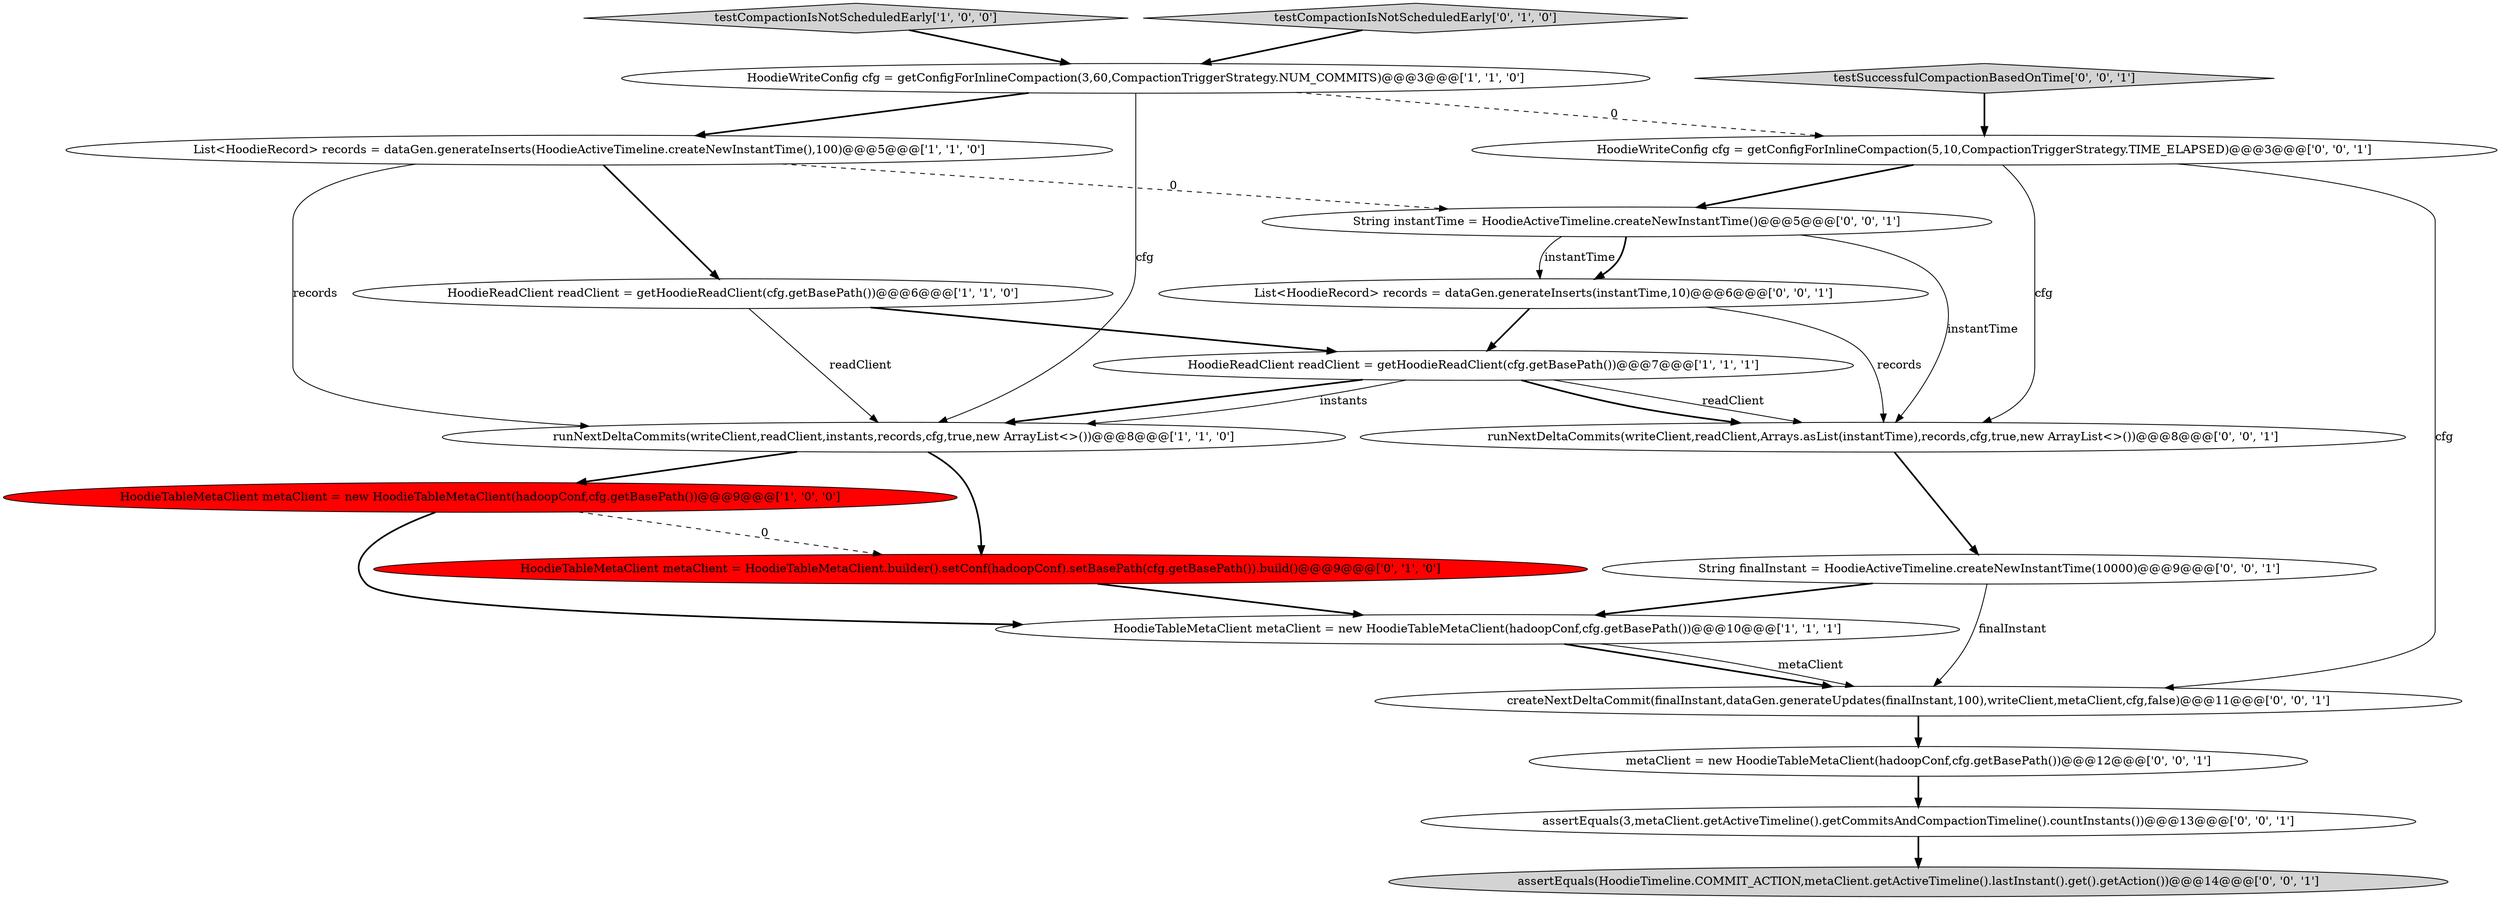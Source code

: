 digraph {
19 [style = filled, label = "assertEquals(HoodieTimeline.COMMIT_ACTION,metaClient.getActiveTimeline().lastInstant().get().getAction())@@@14@@@['0', '0', '1']", fillcolor = lightgray, shape = ellipse image = "AAA0AAABBB3BBB"];
8 [style = filled, label = "HoodieTableMetaClient metaClient = HoodieTableMetaClient.builder().setConf(hadoopConf).setBasePath(cfg.getBasePath()).build()@@@9@@@['0', '1', '0']", fillcolor = red, shape = ellipse image = "AAA1AAABBB2BBB"];
4 [style = filled, label = "HoodieTableMetaClient metaClient = new HoodieTableMetaClient(hadoopConf,cfg.getBasePath())@@@10@@@['1', '1', '1']", fillcolor = white, shape = ellipse image = "AAA0AAABBB1BBB"];
12 [style = filled, label = "runNextDeltaCommits(writeClient,readClient,Arrays.asList(instantTime),records,cfg,true,new ArrayList<>())@@@8@@@['0', '0', '1']", fillcolor = white, shape = ellipse image = "AAA0AAABBB3BBB"];
13 [style = filled, label = "testSuccessfulCompactionBasedOnTime['0', '0', '1']", fillcolor = lightgray, shape = diamond image = "AAA0AAABBB3BBB"];
14 [style = filled, label = "createNextDeltaCommit(finalInstant,dataGen.generateUpdates(finalInstant,100),writeClient,metaClient,cfg,false)@@@11@@@['0', '0', '1']", fillcolor = white, shape = ellipse image = "AAA0AAABBB3BBB"];
7 [style = filled, label = "HoodieReadClient readClient = getHoodieReadClient(cfg.getBasePath())@@@7@@@['1', '1', '1']", fillcolor = white, shape = ellipse image = "AAA0AAABBB1BBB"];
10 [style = filled, label = "assertEquals(3,metaClient.getActiveTimeline().getCommitsAndCompactionTimeline().countInstants())@@@13@@@['0', '0', '1']", fillcolor = white, shape = ellipse image = "AAA0AAABBB3BBB"];
18 [style = filled, label = "String finalInstant = HoodieActiveTimeline.createNewInstantTime(10000)@@@9@@@['0', '0', '1']", fillcolor = white, shape = ellipse image = "AAA0AAABBB3BBB"];
6 [style = filled, label = "List<HoodieRecord> records = dataGen.generateInserts(HoodieActiveTimeline.createNewInstantTime(),100)@@@5@@@['1', '1', '0']", fillcolor = white, shape = ellipse image = "AAA0AAABBB1BBB"];
17 [style = filled, label = "HoodieWriteConfig cfg = getConfigForInlineCompaction(5,10,CompactionTriggerStrategy.TIME_ELAPSED)@@@3@@@['0', '0', '1']", fillcolor = white, shape = ellipse image = "AAA0AAABBB3BBB"];
0 [style = filled, label = "testCompactionIsNotScheduledEarly['1', '0', '0']", fillcolor = lightgray, shape = diamond image = "AAA0AAABBB1BBB"];
9 [style = filled, label = "testCompactionIsNotScheduledEarly['0', '1', '0']", fillcolor = lightgray, shape = diamond image = "AAA0AAABBB2BBB"];
11 [style = filled, label = "metaClient = new HoodieTableMetaClient(hadoopConf,cfg.getBasePath())@@@12@@@['0', '0', '1']", fillcolor = white, shape = ellipse image = "AAA0AAABBB3BBB"];
3 [style = filled, label = "HoodieReadClient readClient = getHoodieReadClient(cfg.getBasePath())@@@6@@@['1', '1', '0']", fillcolor = white, shape = ellipse image = "AAA0AAABBB1BBB"];
2 [style = filled, label = "runNextDeltaCommits(writeClient,readClient,instants,records,cfg,true,new ArrayList<>())@@@8@@@['1', '1', '0']", fillcolor = white, shape = ellipse image = "AAA0AAABBB1BBB"];
16 [style = filled, label = "List<HoodieRecord> records = dataGen.generateInserts(instantTime,10)@@@6@@@['0', '0', '1']", fillcolor = white, shape = ellipse image = "AAA0AAABBB3BBB"];
15 [style = filled, label = "String instantTime = HoodieActiveTimeline.createNewInstantTime()@@@5@@@['0', '0', '1']", fillcolor = white, shape = ellipse image = "AAA0AAABBB3BBB"];
5 [style = filled, label = "HoodieTableMetaClient metaClient = new HoodieTableMetaClient(hadoopConf,cfg.getBasePath())@@@9@@@['1', '0', '0']", fillcolor = red, shape = ellipse image = "AAA1AAABBB1BBB"];
1 [style = filled, label = "HoodieWriteConfig cfg = getConfigForInlineCompaction(3,60,CompactionTriggerStrategy.NUM_COMMITS)@@@3@@@['1', '1', '0']", fillcolor = white, shape = ellipse image = "AAA0AAABBB1BBB"];
6->3 [style = bold, label=""];
17->14 [style = solid, label="cfg"];
15->12 [style = solid, label="instantTime"];
4->14 [style = bold, label=""];
7->12 [style = bold, label=""];
15->16 [style = solid, label="instantTime"];
10->19 [style = bold, label=""];
4->14 [style = solid, label="metaClient"];
16->7 [style = bold, label=""];
7->2 [style = solid, label="instants"];
15->16 [style = bold, label=""];
1->2 [style = solid, label="cfg"];
3->2 [style = solid, label="readClient"];
13->17 [style = bold, label=""];
1->17 [style = dashed, label="0"];
1->6 [style = bold, label=""];
18->4 [style = bold, label=""];
18->14 [style = solid, label="finalInstant"];
3->7 [style = bold, label=""];
6->15 [style = dashed, label="0"];
11->10 [style = bold, label=""];
7->2 [style = bold, label=""];
0->1 [style = bold, label=""];
5->4 [style = bold, label=""];
12->18 [style = bold, label=""];
17->15 [style = bold, label=""];
6->2 [style = solid, label="records"];
5->8 [style = dashed, label="0"];
8->4 [style = bold, label=""];
9->1 [style = bold, label=""];
7->12 [style = solid, label="readClient"];
14->11 [style = bold, label=""];
16->12 [style = solid, label="records"];
2->8 [style = bold, label=""];
2->5 [style = bold, label=""];
17->12 [style = solid, label="cfg"];
}
